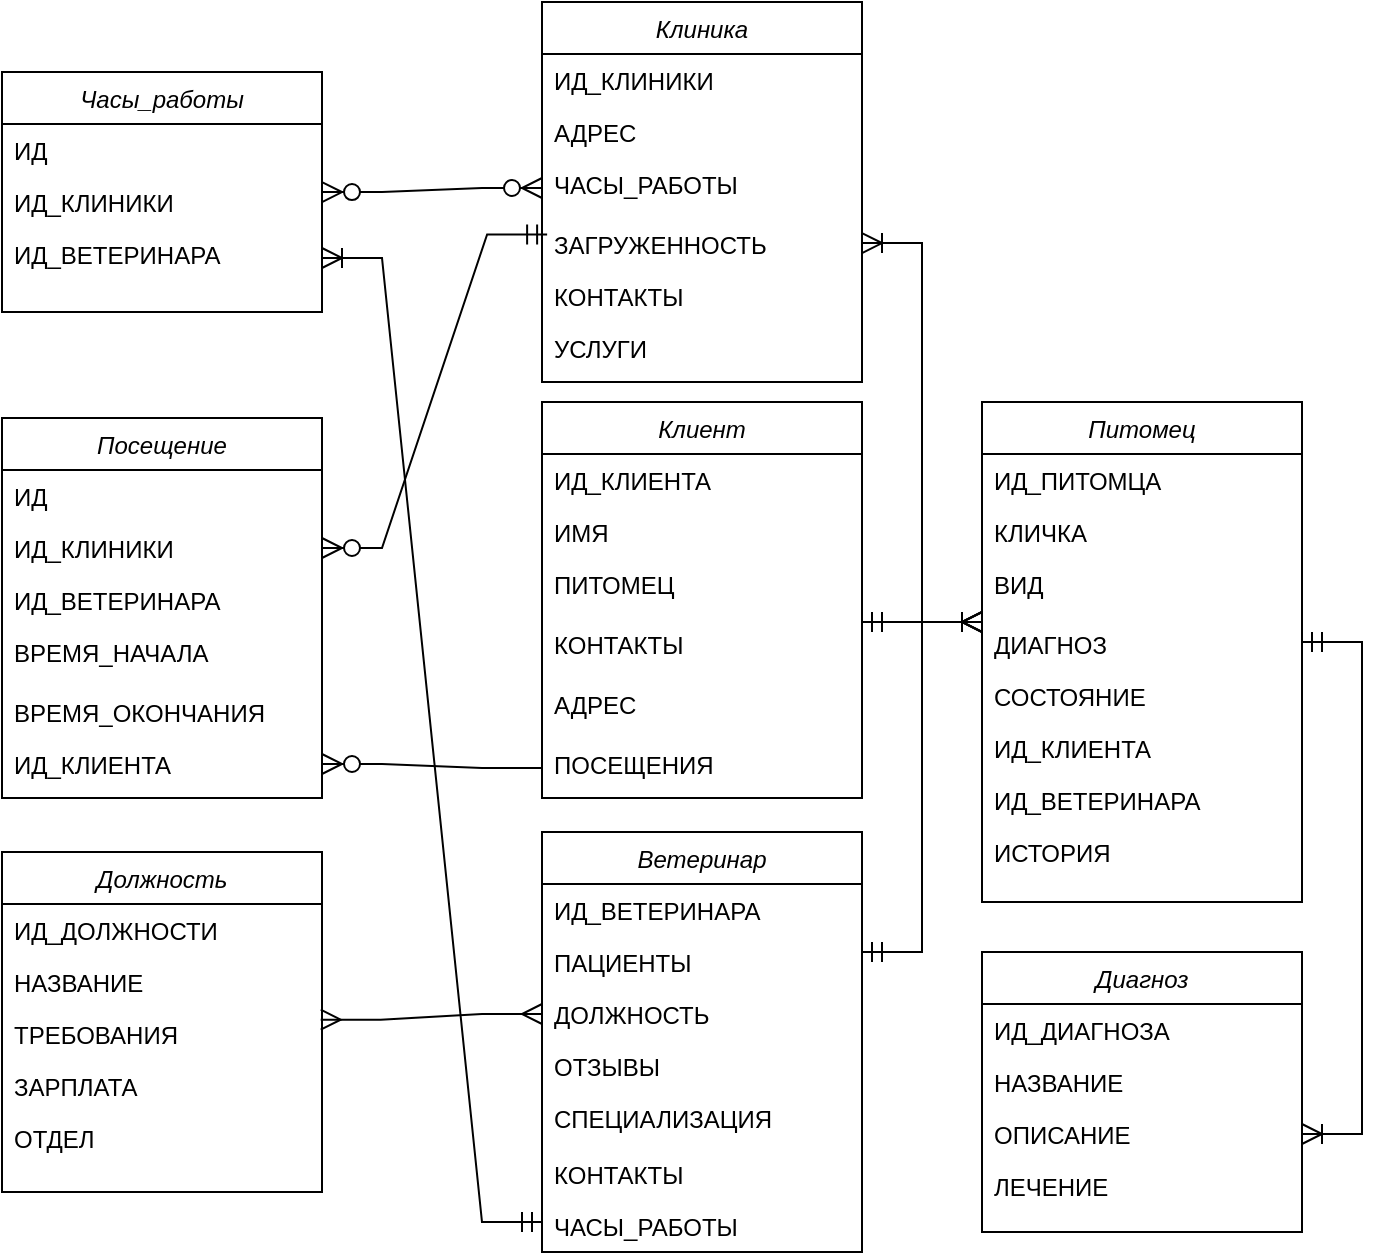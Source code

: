 <mxfile version="26.0.16">
  <diagram id="C5RBs43oDa-KdzZeNtuy" name="Page-1">
    <mxGraphModel dx="2561" dy="946" grid="1" gridSize="10" guides="1" tooltips="1" connect="1" arrows="1" fold="1" page="1" pageScale="1" pageWidth="827" pageHeight="1169" math="0" shadow="0">
      <root>
        <mxCell id="WIyWlLk6GJQsqaUBKTNV-0" />
        <mxCell id="WIyWlLk6GJQsqaUBKTNV-1" parent="WIyWlLk6GJQsqaUBKTNV-0" />
        <mxCell id="zkfFHV4jXpPFQw0GAbJ--0" value="Клиника" style="swimlane;fontStyle=2;align=center;verticalAlign=top;childLayout=stackLayout;horizontal=1;startSize=26;horizontalStack=0;resizeParent=1;resizeLast=0;collapsible=1;marginBottom=0;rounded=0;shadow=0;strokeWidth=1;" parent="WIyWlLk6GJQsqaUBKTNV-1" vertex="1">
          <mxGeometry x="-70" y="160" width="160" height="190" as="geometry">
            <mxRectangle x="230" y="140" width="160" height="26" as="alternateBounds" />
          </mxGeometry>
        </mxCell>
        <mxCell id="zkfFHV4jXpPFQw0GAbJ--1" value="ИД_КЛИНИКИ" style="text;align=left;verticalAlign=top;spacingLeft=4;spacingRight=4;overflow=hidden;rotatable=0;points=[[0,0.5],[1,0.5]];portConstraint=eastwest;" parent="zkfFHV4jXpPFQw0GAbJ--0" vertex="1">
          <mxGeometry y="26" width="160" height="26" as="geometry" />
        </mxCell>
        <mxCell id="zkfFHV4jXpPFQw0GAbJ--2" value="АДРЕС" style="text;align=left;verticalAlign=top;spacingLeft=4;spacingRight=4;overflow=hidden;rotatable=0;points=[[0,0.5],[1,0.5]];portConstraint=eastwest;rounded=0;shadow=0;html=0;" parent="zkfFHV4jXpPFQw0GAbJ--0" vertex="1">
          <mxGeometry y="52" width="160" height="26" as="geometry" />
        </mxCell>
        <mxCell id="h0TEYl3ckFgXxzOKAU45-4" value="ЧАСЫ_РАБОТЫ" style="text;align=left;verticalAlign=top;spacingLeft=4;spacingRight=4;overflow=hidden;rotatable=0;points=[[0,0.5],[1,0.5]];portConstraint=eastwest;rounded=0;shadow=0;html=0;" vertex="1" parent="zkfFHV4jXpPFQw0GAbJ--0">
          <mxGeometry y="78" width="160" height="30" as="geometry" />
        </mxCell>
        <mxCell id="h0TEYl3ckFgXxzOKAU45-5" value="ЗАГРУЖЕННОСТЬ" style="text;align=left;verticalAlign=top;spacingLeft=4;spacingRight=4;overflow=hidden;rotatable=0;points=[[0,0.5],[1,0.5]];portConstraint=eastwest;rounded=0;shadow=0;html=0;" vertex="1" parent="zkfFHV4jXpPFQw0GAbJ--0">
          <mxGeometry y="108" width="160" height="26" as="geometry" />
        </mxCell>
        <mxCell id="h0TEYl3ckFgXxzOKAU45-17" value="КОНТАКТЫ" style="text;align=left;verticalAlign=top;spacingLeft=4;spacingRight=4;overflow=hidden;rotatable=0;points=[[0,0.5],[1,0.5]];portConstraint=eastwest;rounded=0;shadow=0;html=0;" vertex="1" parent="zkfFHV4jXpPFQw0GAbJ--0">
          <mxGeometry y="134" width="160" height="26" as="geometry" />
        </mxCell>
        <mxCell id="h0TEYl3ckFgXxzOKAU45-18" value="УСЛУГИ" style="text;align=left;verticalAlign=top;spacingLeft=4;spacingRight=4;overflow=hidden;rotatable=0;points=[[0,0.5],[1,0.5]];portConstraint=eastwest;rounded=0;shadow=0;html=0;" vertex="1" parent="zkfFHV4jXpPFQw0GAbJ--0">
          <mxGeometry y="160" width="160" height="26" as="geometry" />
        </mxCell>
        <mxCell id="h0TEYl3ckFgXxzOKAU45-6" value="Клиент" style="swimlane;fontStyle=2;align=center;verticalAlign=top;childLayout=stackLayout;horizontal=1;startSize=26;horizontalStack=0;resizeParent=1;resizeLast=0;collapsible=1;marginBottom=0;rounded=0;shadow=0;strokeWidth=1;" vertex="1" parent="WIyWlLk6GJQsqaUBKTNV-1">
          <mxGeometry x="-70" y="360" width="160" height="198" as="geometry">
            <mxRectangle x="230" y="140" width="160" height="26" as="alternateBounds" />
          </mxGeometry>
        </mxCell>
        <mxCell id="h0TEYl3ckFgXxzOKAU45-7" value="ИД_КЛИЕНТА" style="text;align=left;verticalAlign=top;spacingLeft=4;spacingRight=4;overflow=hidden;rotatable=0;points=[[0,0.5],[1,0.5]];portConstraint=eastwest;" vertex="1" parent="h0TEYl3ckFgXxzOKAU45-6">
          <mxGeometry y="26" width="160" height="26" as="geometry" />
        </mxCell>
        <mxCell id="h0TEYl3ckFgXxzOKAU45-8" value="ИМЯ" style="text;align=left;verticalAlign=top;spacingLeft=4;spacingRight=4;overflow=hidden;rotatable=0;points=[[0,0.5],[1,0.5]];portConstraint=eastwest;rounded=0;shadow=0;html=0;" vertex="1" parent="h0TEYl3ckFgXxzOKAU45-6">
          <mxGeometry y="52" width="160" height="26" as="geometry" />
        </mxCell>
        <mxCell id="h0TEYl3ckFgXxzOKAU45-9" value="ПИТОМЕЦ" style="text;align=left;verticalAlign=top;spacingLeft=4;spacingRight=4;overflow=hidden;rotatable=0;points=[[0,0.5],[1,0.5]];portConstraint=eastwest;rounded=0;shadow=0;html=0;" vertex="1" parent="h0TEYl3ckFgXxzOKAU45-6">
          <mxGeometry y="78" width="160" height="30" as="geometry" />
        </mxCell>
        <mxCell id="h0TEYl3ckFgXxzOKAU45-19" value="КОНТАКТЫ" style="text;align=left;verticalAlign=top;spacingLeft=4;spacingRight=4;overflow=hidden;rotatable=0;points=[[0,0.5],[1,0.5]];portConstraint=eastwest;rounded=0;shadow=0;html=0;" vertex="1" parent="h0TEYl3ckFgXxzOKAU45-6">
          <mxGeometry y="108" width="160" height="30" as="geometry" />
        </mxCell>
        <mxCell id="h0TEYl3ckFgXxzOKAU45-20" value="АДРЕС" style="text;align=left;verticalAlign=top;spacingLeft=4;spacingRight=4;overflow=hidden;rotatable=0;points=[[0,0.5],[1,0.5]];portConstraint=eastwest;rounded=0;shadow=0;html=0;" vertex="1" parent="h0TEYl3ckFgXxzOKAU45-6">
          <mxGeometry y="138" width="160" height="30" as="geometry" />
        </mxCell>
        <mxCell id="h0TEYl3ckFgXxzOKAU45-21" value="ПОСЕЩЕНИЯ" style="text;align=left;verticalAlign=top;spacingLeft=4;spacingRight=4;overflow=hidden;rotatable=0;points=[[0,0.5],[1,0.5]];portConstraint=eastwest;rounded=0;shadow=0;html=0;" vertex="1" parent="h0TEYl3ckFgXxzOKAU45-6">
          <mxGeometry y="168" width="160" height="30" as="geometry" />
        </mxCell>
        <mxCell id="h0TEYl3ckFgXxzOKAU45-12" value="Ветеринар" style="swimlane;fontStyle=2;align=center;verticalAlign=top;childLayout=stackLayout;horizontal=1;startSize=26;horizontalStack=0;resizeParent=1;resizeLast=0;collapsible=1;marginBottom=0;rounded=0;shadow=0;strokeWidth=1;" vertex="1" parent="WIyWlLk6GJQsqaUBKTNV-1">
          <mxGeometry x="-70" y="575" width="160" height="210" as="geometry">
            <mxRectangle x="230" y="140" width="160" height="26" as="alternateBounds" />
          </mxGeometry>
        </mxCell>
        <mxCell id="h0TEYl3ckFgXxzOKAU45-13" value="ИД_ВЕТЕРИНАРА" style="text;align=left;verticalAlign=top;spacingLeft=4;spacingRight=4;overflow=hidden;rotatable=0;points=[[0,0.5],[1,0.5]];portConstraint=eastwest;" vertex="1" parent="h0TEYl3ckFgXxzOKAU45-12">
          <mxGeometry y="26" width="160" height="26" as="geometry" />
        </mxCell>
        <mxCell id="h0TEYl3ckFgXxzOKAU45-14" value="ПАЦИЕНТЫ" style="text;align=left;verticalAlign=top;spacingLeft=4;spacingRight=4;overflow=hidden;rotatable=0;points=[[0,0.5],[1,0.5]];portConstraint=eastwest;rounded=0;shadow=0;html=0;" vertex="1" parent="h0TEYl3ckFgXxzOKAU45-12">
          <mxGeometry y="52" width="160" height="26" as="geometry" />
        </mxCell>
        <mxCell id="h0TEYl3ckFgXxzOKAU45-16" value="ДОЛЖНОСТЬ" style="text;align=left;verticalAlign=top;spacingLeft=4;spacingRight=4;overflow=hidden;rotatable=0;points=[[0,0.5],[1,0.5]];portConstraint=eastwest;rounded=0;shadow=0;html=0;" vertex="1" parent="h0TEYl3ckFgXxzOKAU45-12">
          <mxGeometry y="78" width="160" height="26" as="geometry" />
        </mxCell>
        <mxCell id="h0TEYl3ckFgXxzOKAU45-22" value="ОТЗЫВЫ" style="text;align=left;verticalAlign=top;spacingLeft=4;spacingRight=4;overflow=hidden;rotatable=0;points=[[0,0.5],[1,0.5]];portConstraint=eastwest;rounded=0;shadow=0;html=0;" vertex="1" parent="h0TEYl3ckFgXxzOKAU45-12">
          <mxGeometry y="104" width="160" height="26" as="geometry" />
        </mxCell>
        <mxCell id="h0TEYl3ckFgXxzOKAU45-23" value="СПЕЦИАЛИЗАЦИЯ" style="text;align=left;verticalAlign=top;spacingLeft=4;spacingRight=4;overflow=hidden;rotatable=0;points=[[0,0.5],[1,0.5]];portConstraint=eastwest;rounded=0;shadow=0;html=0;" vertex="1" parent="h0TEYl3ckFgXxzOKAU45-12">
          <mxGeometry y="130" width="160" height="28" as="geometry" />
        </mxCell>
        <mxCell id="h0TEYl3ckFgXxzOKAU45-24" value="КОНТАКТЫ" style="text;align=left;verticalAlign=top;spacingLeft=4;spacingRight=4;overflow=hidden;rotatable=0;points=[[0,0.5],[1,0.5]];portConstraint=eastwest;rounded=0;shadow=0;html=0;" vertex="1" parent="h0TEYl3ckFgXxzOKAU45-12">
          <mxGeometry y="158" width="160" height="26" as="geometry" />
        </mxCell>
        <mxCell id="h0TEYl3ckFgXxzOKAU45-15" value="ЧАСЫ_РАБОТЫ" style="text;align=left;verticalAlign=top;spacingLeft=4;spacingRight=4;overflow=hidden;rotatable=0;points=[[0,0.5],[1,0.5]];portConstraint=eastwest;rounded=0;shadow=0;html=0;" vertex="1" parent="h0TEYl3ckFgXxzOKAU45-12">
          <mxGeometry y="184" width="160" height="22" as="geometry" />
        </mxCell>
        <mxCell id="h0TEYl3ckFgXxzOKAU45-25" value="Питомец" style="swimlane;fontStyle=2;align=center;verticalAlign=top;childLayout=stackLayout;horizontal=1;startSize=26;horizontalStack=0;resizeParent=1;resizeLast=0;collapsible=1;marginBottom=0;rounded=0;shadow=0;strokeWidth=1;" vertex="1" parent="WIyWlLk6GJQsqaUBKTNV-1">
          <mxGeometry x="150" y="360" width="160" height="250" as="geometry">
            <mxRectangle x="230" y="140" width="160" height="26" as="alternateBounds" />
          </mxGeometry>
        </mxCell>
        <mxCell id="h0TEYl3ckFgXxzOKAU45-26" value="ИД_ПИТОМЦА" style="text;align=left;verticalAlign=top;spacingLeft=4;spacingRight=4;overflow=hidden;rotatable=0;points=[[0,0.5],[1,0.5]];portConstraint=eastwest;" vertex="1" parent="h0TEYl3ckFgXxzOKAU45-25">
          <mxGeometry y="26" width="160" height="26" as="geometry" />
        </mxCell>
        <mxCell id="h0TEYl3ckFgXxzOKAU45-27" value="КЛИЧКА" style="text;align=left;verticalAlign=top;spacingLeft=4;spacingRight=4;overflow=hidden;rotatable=0;points=[[0,0.5],[1,0.5]];portConstraint=eastwest;rounded=0;shadow=0;html=0;" vertex="1" parent="h0TEYl3ckFgXxzOKAU45-25">
          <mxGeometry y="52" width="160" height="26" as="geometry" />
        </mxCell>
        <mxCell id="h0TEYl3ckFgXxzOKAU45-28" value="ВИД" style="text;align=left;verticalAlign=top;spacingLeft=4;spacingRight=4;overflow=hidden;rotatable=0;points=[[0,0.5],[1,0.5]];portConstraint=eastwest;rounded=0;shadow=0;html=0;" vertex="1" parent="h0TEYl3ckFgXxzOKAU45-25">
          <mxGeometry y="78" width="160" height="30" as="geometry" />
        </mxCell>
        <mxCell id="h0TEYl3ckFgXxzOKAU45-29" value="ДИАГНОЗ" style="text;align=left;verticalAlign=top;spacingLeft=4;spacingRight=4;overflow=hidden;rotatable=0;points=[[0,0.5],[1,0.5]];portConstraint=eastwest;rounded=0;shadow=0;html=0;" vertex="1" parent="h0TEYl3ckFgXxzOKAU45-25">
          <mxGeometry y="108" width="160" height="26" as="geometry" />
        </mxCell>
        <mxCell id="h0TEYl3ckFgXxzOKAU45-30" value="СОСТОЯНИЕ" style="text;align=left;verticalAlign=top;spacingLeft=4;spacingRight=4;overflow=hidden;rotatable=0;points=[[0,0.5],[1,0.5]];portConstraint=eastwest;rounded=0;shadow=0;html=0;" vertex="1" parent="h0TEYl3ckFgXxzOKAU45-25">
          <mxGeometry y="134" width="160" height="26" as="geometry" />
        </mxCell>
        <mxCell id="h0TEYl3ckFgXxzOKAU45-31" value="ИД_КЛИЕНТА" style="text;align=left;verticalAlign=top;spacingLeft=4;spacingRight=4;overflow=hidden;rotatable=0;points=[[0,0.5],[1,0.5]];portConstraint=eastwest;rounded=0;shadow=0;html=0;" vertex="1" parent="h0TEYl3ckFgXxzOKAU45-25">
          <mxGeometry y="160" width="160" height="26" as="geometry" />
        </mxCell>
        <mxCell id="h0TEYl3ckFgXxzOKAU45-47" value="ИД_ВЕТЕРИНАРА" style="text;align=left;verticalAlign=top;spacingLeft=4;spacingRight=4;overflow=hidden;rotatable=0;points=[[0,0.5],[1,0.5]];portConstraint=eastwest;" vertex="1" parent="h0TEYl3ckFgXxzOKAU45-25">
          <mxGeometry y="186" width="160" height="26" as="geometry" />
        </mxCell>
        <mxCell id="h0TEYl3ckFgXxzOKAU45-77" value="ИСТОРИЯ" style="text;align=left;verticalAlign=top;spacingLeft=4;spacingRight=4;overflow=hidden;rotatable=0;points=[[0,0.5],[1,0.5]];portConstraint=eastwest;" vertex="1" parent="h0TEYl3ckFgXxzOKAU45-25">
          <mxGeometry y="212" width="160" height="26" as="geometry" />
        </mxCell>
        <mxCell id="h0TEYl3ckFgXxzOKAU45-32" value="Часы_работы" style="swimlane;fontStyle=2;align=center;verticalAlign=top;childLayout=stackLayout;horizontal=1;startSize=26;horizontalStack=0;resizeParent=1;resizeLast=0;collapsible=1;marginBottom=0;rounded=0;shadow=0;strokeWidth=1;" vertex="1" parent="WIyWlLk6GJQsqaUBKTNV-1">
          <mxGeometry x="-340" y="195" width="160" height="120" as="geometry">
            <mxRectangle x="230" y="140" width="160" height="26" as="alternateBounds" />
          </mxGeometry>
        </mxCell>
        <mxCell id="h0TEYl3ckFgXxzOKAU45-33" value="ИД" style="text;align=left;verticalAlign=top;spacingLeft=4;spacingRight=4;overflow=hidden;rotatable=0;points=[[0,0.5],[1,0.5]];portConstraint=eastwest;" vertex="1" parent="h0TEYl3ckFgXxzOKAU45-32">
          <mxGeometry y="26" width="160" height="26" as="geometry" />
        </mxCell>
        <mxCell id="h0TEYl3ckFgXxzOKAU45-36" value="ИД_КЛИНИКИ" style="text;align=left;verticalAlign=top;spacingLeft=4;spacingRight=4;overflow=hidden;rotatable=0;points=[[0,0.5],[1,0.5]];portConstraint=eastwest;rounded=0;shadow=0;html=0;" vertex="1" parent="h0TEYl3ckFgXxzOKAU45-32">
          <mxGeometry y="52" width="160" height="26" as="geometry" />
        </mxCell>
        <mxCell id="h0TEYl3ckFgXxzOKAU45-35" value="ИД_ВЕТЕРИНАРА" style="text;align=left;verticalAlign=top;spacingLeft=4;spacingRight=4;overflow=hidden;rotatable=0;points=[[0,0.5],[1,0.5]];portConstraint=eastwest;rounded=0;shadow=0;html=0;" vertex="1" parent="h0TEYl3ckFgXxzOKAU45-32">
          <mxGeometry y="78" width="160" height="30" as="geometry" />
        </mxCell>
        <mxCell id="h0TEYl3ckFgXxzOKAU45-39" value="Посещение" style="swimlane;fontStyle=2;align=center;verticalAlign=top;childLayout=stackLayout;horizontal=1;startSize=26;horizontalStack=0;resizeParent=1;resizeLast=0;collapsible=1;marginBottom=0;rounded=0;shadow=0;strokeWidth=1;" vertex="1" parent="WIyWlLk6GJQsqaUBKTNV-1">
          <mxGeometry x="-340" y="368" width="160" height="190" as="geometry">
            <mxRectangle x="230" y="140" width="160" height="26" as="alternateBounds" />
          </mxGeometry>
        </mxCell>
        <mxCell id="h0TEYl3ckFgXxzOKAU45-40" value="ИД" style="text;align=left;verticalAlign=top;spacingLeft=4;spacingRight=4;overflow=hidden;rotatable=0;points=[[0,0.5],[1,0.5]];portConstraint=eastwest;" vertex="1" parent="h0TEYl3ckFgXxzOKAU45-39">
          <mxGeometry y="26" width="160" height="26" as="geometry" />
        </mxCell>
        <mxCell id="h0TEYl3ckFgXxzOKAU45-41" value="ИД_КЛИНИКИ" style="text;align=left;verticalAlign=top;spacingLeft=4;spacingRight=4;overflow=hidden;rotatable=0;points=[[0,0.5],[1,0.5]];portConstraint=eastwest;rounded=0;shadow=0;html=0;" vertex="1" parent="h0TEYl3ckFgXxzOKAU45-39">
          <mxGeometry y="52" width="160" height="26" as="geometry" />
        </mxCell>
        <mxCell id="h0TEYl3ckFgXxzOKAU45-45" value="ИД_ВЕТЕРИНАРА" style="text;align=left;verticalAlign=top;spacingLeft=4;spacingRight=4;overflow=hidden;rotatable=0;points=[[0,0.5],[1,0.5]];portConstraint=eastwest;rounded=0;shadow=0;html=0;" vertex="1" parent="h0TEYl3ckFgXxzOKAU45-39">
          <mxGeometry y="78" width="160" height="26" as="geometry" />
        </mxCell>
        <mxCell id="h0TEYl3ckFgXxzOKAU45-42" value="ВРЕМЯ_НАЧАЛА" style="text;align=left;verticalAlign=top;spacingLeft=4;spacingRight=4;overflow=hidden;rotatable=0;points=[[0,0.5],[1,0.5]];portConstraint=eastwest;rounded=0;shadow=0;html=0;" vertex="1" parent="h0TEYl3ckFgXxzOKAU45-39">
          <mxGeometry y="104" width="160" height="30" as="geometry" />
        </mxCell>
        <mxCell id="h0TEYl3ckFgXxzOKAU45-43" value="ВРЕМЯ_ОКОНЧАНИЯ" style="text;align=left;verticalAlign=top;spacingLeft=4;spacingRight=4;overflow=hidden;rotatable=0;points=[[0,0.5],[1,0.5]];portConstraint=eastwest;rounded=0;shadow=0;html=0;" vertex="1" parent="h0TEYl3ckFgXxzOKAU45-39">
          <mxGeometry y="134" width="160" height="26" as="geometry" />
        </mxCell>
        <mxCell id="h0TEYl3ckFgXxzOKAU45-44" value="ИД_КЛИЕНТА" style="text;align=left;verticalAlign=top;spacingLeft=4;spacingRight=4;overflow=hidden;rotatable=0;points=[[0,0.5],[1,0.5]];portConstraint=eastwest;rounded=0;shadow=0;html=0;" vertex="1" parent="h0TEYl3ckFgXxzOKAU45-39">
          <mxGeometry y="160" width="160" height="26" as="geometry" />
        </mxCell>
        <mxCell id="h0TEYl3ckFgXxzOKAU45-48" value="Диагноз" style="swimlane;fontStyle=2;align=center;verticalAlign=top;childLayout=stackLayout;horizontal=1;startSize=26;horizontalStack=0;resizeParent=1;resizeLast=0;collapsible=1;marginBottom=0;rounded=0;shadow=0;strokeWidth=1;" vertex="1" parent="WIyWlLk6GJQsqaUBKTNV-1">
          <mxGeometry x="150" y="635" width="160" height="140" as="geometry">
            <mxRectangle x="230" y="140" width="160" height="26" as="alternateBounds" />
          </mxGeometry>
        </mxCell>
        <mxCell id="h0TEYl3ckFgXxzOKAU45-49" value="ИД_ДИАГНОЗА" style="text;align=left;verticalAlign=top;spacingLeft=4;spacingRight=4;overflow=hidden;rotatable=0;points=[[0,0.5],[1,0.5]];portConstraint=eastwest;" vertex="1" parent="h0TEYl3ckFgXxzOKAU45-48">
          <mxGeometry y="26" width="160" height="26" as="geometry" />
        </mxCell>
        <mxCell id="h0TEYl3ckFgXxzOKAU45-52" value="НАЗВАНИЕ" style="text;align=left;verticalAlign=top;spacingLeft=4;spacingRight=4;overflow=hidden;rotatable=0;points=[[0,0.5],[1,0.5]];portConstraint=eastwest;rounded=0;shadow=0;html=0;" vertex="1" parent="h0TEYl3ckFgXxzOKAU45-48">
          <mxGeometry y="52" width="160" height="26" as="geometry" />
        </mxCell>
        <mxCell id="h0TEYl3ckFgXxzOKAU45-56" value="ОПИСАНИЕ" style="text;align=left;verticalAlign=top;spacingLeft=4;spacingRight=4;overflow=hidden;rotatable=0;points=[[0,0.5],[1,0.5]];portConstraint=eastwest;rounded=0;shadow=0;html=0;" vertex="1" parent="h0TEYl3ckFgXxzOKAU45-48">
          <mxGeometry y="78" width="160" height="26" as="geometry" />
        </mxCell>
        <mxCell id="h0TEYl3ckFgXxzOKAU45-57" value="ЛЕЧЕНИЕ" style="text;align=left;verticalAlign=top;spacingLeft=4;spacingRight=4;overflow=hidden;rotatable=0;points=[[0,0.5],[1,0.5]];portConstraint=eastwest;rounded=0;shadow=0;html=0;" vertex="1" parent="h0TEYl3ckFgXxzOKAU45-48">
          <mxGeometry y="104" width="160" height="26" as="geometry" />
        </mxCell>
        <mxCell id="h0TEYl3ckFgXxzOKAU45-58" value="Должность" style="swimlane;fontStyle=2;align=center;verticalAlign=top;childLayout=stackLayout;horizontal=1;startSize=26;horizontalStack=0;resizeParent=1;resizeLast=0;collapsible=1;marginBottom=0;rounded=0;shadow=0;strokeWidth=1;" vertex="1" parent="WIyWlLk6GJQsqaUBKTNV-1">
          <mxGeometry x="-340" y="585" width="160" height="170" as="geometry">
            <mxRectangle x="230" y="140" width="160" height="26" as="alternateBounds" />
          </mxGeometry>
        </mxCell>
        <mxCell id="h0TEYl3ckFgXxzOKAU45-59" value="ИД_ДОЛЖНОСТИ" style="text;align=left;verticalAlign=top;spacingLeft=4;spacingRight=4;overflow=hidden;rotatable=0;points=[[0,0.5],[1,0.5]];portConstraint=eastwest;" vertex="1" parent="h0TEYl3ckFgXxzOKAU45-58">
          <mxGeometry y="26" width="160" height="26" as="geometry" />
        </mxCell>
        <mxCell id="h0TEYl3ckFgXxzOKAU45-60" value="НАЗВАНИЕ" style="text;align=left;verticalAlign=top;spacingLeft=4;spacingRight=4;overflow=hidden;rotatable=0;points=[[0,0.5],[1,0.5]];portConstraint=eastwest;rounded=0;shadow=0;html=0;" vertex="1" parent="h0TEYl3ckFgXxzOKAU45-58">
          <mxGeometry y="52" width="160" height="26" as="geometry" />
        </mxCell>
        <mxCell id="h0TEYl3ckFgXxzOKAU45-61" value="ТРЕБОВАНИЯ" style="text;align=left;verticalAlign=top;spacingLeft=4;spacingRight=4;overflow=hidden;rotatable=0;points=[[0,0.5],[1,0.5]];portConstraint=eastwest;rounded=0;shadow=0;html=0;" vertex="1" parent="h0TEYl3ckFgXxzOKAU45-58">
          <mxGeometry y="78" width="160" height="26" as="geometry" />
        </mxCell>
        <mxCell id="h0TEYl3ckFgXxzOKAU45-62" value="ЗАРПЛАТА" style="text;align=left;verticalAlign=top;spacingLeft=4;spacingRight=4;overflow=hidden;rotatable=0;points=[[0,0.5],[1,0.5]];portConstraint=eastwest;rounded=0;shadow=0;html=0;" vertex="1" parent="h0TEYl3ckFgXxzOKAU45-58">
          <mxGeometry y="104" width="160" height="26" as="geometry" />
        </mxCell>
        <mxCell id="h0TEYl3ckFgXxzOKAU45-63" value="ОТДЕЛ" style="text;align=left;verticalAlign=top;spacingLeft=4;spacingRight=4;overflow=hidden;rotatable=0;points=[[0,0.5],[1,0.5]];portConstraint=eastwest;rounded=0;shadow=0;html=0;" vertex="1" parent="h0TEYl3ckFgXxzOKAU45-58">
          <mxGeometry y="130" width="160" height="26" as="geometry" />
        </mxCell>
        <mxCell id="h0TEYl3ckFgXxzOKAU45-73" value="" style="edgeStyle=entityRelationEdgeStyle;fontSize=12;html=1;endArrow=ERmany;startArrow=ERmany;rounded=0;startSize=8;endSize=8;curved=0;entryX=0;entryY=0.5;entryDx=0;entryDy=0;exitX=0.996;exitY=0.225;exitDx=0;exitDy=0;exitPerimeter=0;" edge="1" parent="WIyWlLk6GJQsqaUBKTNV-1" source="h0TEYl3ckFgXxzOKAU45-61" target="h0TEYl3ckFgXxzOKAU45-16">
          <mxGeometry width="100" height="100" relative="1" as="geometry">
            <mxPoint x="-180" y="672.21" as="sourcePoint" />
            <mxPoint x="-90" y="688" as="targetPoint" />
          </mxGeometry>
        </mxCell>
        <mxCell id="h0TEYl3ckFgXxzOKAU45-76" value="" style="edgeStyle=entityRelationEdgeStyle;fontSize=12;html=1;endArrow=ERoneToMany;startArrow=ERmandOne;rounded=0;startSize=8;endSize=8;curved=0;entryX=0;entryY=0.077;entryDx=0;entryDy=0;entryPerimeter=0;" edge="1" parent="WIyWlLk6GJQsqaUBKTNV-1" target="h0TEYl3ckFgXxzOKAU45-29">
          <mxGeometry width="100" height="100" relative="1" as="geometry">
            <mxPoint x="90" y="470" as="sourcePoint" />
            <mxPoint x="190" y="370" as="targetPoint" />
            <Array as="points">
              <mxPoint x="140" y="420" />
            </Array>
          </mxGeometry>
        </mxCell>
        <mxCell id="h0TEYl3ckFgXxzOKAU45-78" value="" style="edgeStyle=entityRelationEdgeStyle;fontSize=12;html=1;endArrow=ERoneToMany;startArrow=ERmandOne;rounded=0;startSize=8;endSize=8;curved=0;exitX=1.002;exitY=0.111;exitDx=0;exitDy=0;exitPerimeter=0;entryX=1;entryY=0.5;entryDx=0;entryDy=0;" edge="1" parent="WIyWlLk6GJQsqaUBKTNV-1" target="h0TEYl3ckFgXxzOKAU45-56">
          <mxGeometry width="100" height="100" relative="1" as="geometry">
            <mxPoint x="310.0" y="479.996" as="sourcePoint" />
            <mxPoint x="429.68" y="726.11" as="targetPoint" />
            <Array as="points">
              <mxPoint x="337.68" y="549.11" />
            </Array>
          </mxGeometry>
        </mxCell>
        <mxCell id="h0TEYl3ckFgXxzOKAU45-79" value="" style="edgeStyle=entityRelationEdgeStyle;fontSize=12;html=1;endArrow=ERoneToMany;startArrow=ERmandOne;rounded=0;startSize=8;endSize=8;curved=0;" edge="1" parent="WIyWlLk6GJQsqaUBKTNV-1">
          <mxGeometry width="100" height="100" relative="1" as="geometry">
            <mxPoint x="90" y="635" as="sourcePoint" />
            <mxPoint x="150" y="470" as="targetPoint" />
          </mxGeometry>
        </mxCell>
        <mxCell id="h0TEYl3ckFgXxzOKAU45-80" value="" style="edgeStyle=entityRelationEdgeStyle;fontSize=12;html=1;endArrow=ERoneToMany;startArrow=ERoneToMany;rounded=0;startSize=8;endSize=8;curved=0;exitX=1.004;exitY=0.098;exitDx=0;exitDy=0;exitPerimeter=0;" edge="1" parent="WIyWlLk6GJQsqaUBKTNV-1">
          <mxGeometry width="100" height="100" relative="1" as="geometry">
            <mxPoint x="90.0" y="280.548" as="sourcePoint" />
            <mxPoint x="150" y="470" as="targetPoint" />
            <Array as="points">
              <mxPoint x="129.36" y="470" />
            </Array>
          </mxGeometry>
        </mxCell>
        <mxCell id="h0TEYl3ckFgXxzOKAU45-82" value="" style="edgeStyle=entityRelationEdgeStyle;fontSize=12;html=1;endArrow=ERzeroToMany;endFill=1;rounded=0;startSize=8;endSize=8;curved=0;entryX=1;entryY=0.5;entryDx=0;entryDy=0;exitX=0;exitY=0.5;exitDx=0;exitDy=0;" edge="1" parent="WIyWlLk6GJQsqaUBKTNV-1" source="h0TEYl3ckFgXxzOKAU45-21" target="h0TEYl3ckFgXxzOKAU45-44">
          <mxGeometry width="100" height="100" relative="1" as="geometry">
            <mxPoint x="-190" y="597" as="sourcePoint" />
            <mxPoint x="-90.0" y="500" as="targetPoint" />
            <Array as="points">
              <mxPoint x="-110" y="490" />
            </Array>
          </mxGeometry>
        </mxCell>
        <mxCell id="h0TEYl3ckFgXxzOKAU45-83" value="" style="edgeStyle=entityRelationEdgeStyle;fontSize=12;html=1;endArrow=ERzeroToMany;startArrow=ERmandOne;rounded=0;startSize=8;endSize=8;curved=0;entryX=1;entryY=0.5;entryDx=0;entryDy=0;exitX=0.016;exitY=0.316;exitDx=0;exitDy=0;exitPerimeter=0;" edge="1" parent="WIyWlLk6GJQsqaUBKTNV-1" source="h0TEYl3ckFgXxzOKAU45-5" target="h0TEYl3ckFgXxzOKAU45-41">
          <mxGeometry width="100" height="100" relative="1" as="geometry">
            <mxPoint x="-80" y="280" as="sourcePoint" />
            <mxPoint x="230" y="440" as="targetPoint" />
          </mxGeometry>
        </mxCell>
        <mxCell id="h0TEYl3ckFgXxzOKAU45-81" value="" style="edgeStyle=entityRelationEdgeStyle;fontSize=12;html=1;endArrow=ERzeroToMany;endFill=1;startArrow=ERzeroToMany;rounded=0;startSize=8;endSize=8;curved=0;exitX=1;exitY=0.308;exitDx=0;exitDy=0;exitPerimeter=0;" edge="1" parent="WIyWlLk6GJQsqaUBKTNV-1" source="h0TEYl3ckFgXxzOKAU45-36" target="h0TEYl3ckFgXxzOKAU45-4">
          <mxGeometry width="100" height="100" relative="1" as="geometry">
            <mxPoint x="-130" y="312" as="sourcePoint" />
            <mxPoint x="-30" y="212" as="targetPoint" />
            <Array as="points">
              <mxPoint x="-200" y="240" />
            </Array>
          </mxGeometry>
        </mxCell>
        <mxCell id="h0TEYl3ckFgXxzOKAU45-85" value="" style="edgeStyle=entityRelationEdgeStyle;fontSize=12;html=1;endArrow=ERoneToMany;startArrow=ERmandOne;rounded=0;startSize=8;endSize=8;curved=0;entryX=1;entryY=0.5;entryDx=0;entryDy=0;exitX=0;exitY=0.5;exitDx=0;exitDy=0;" edge="1" parent="WIyWlLk6GJQsqaUBKTNV-1" source="h0TEYl3ckFgXxzOKAU45-15" target="h0TEYl3ckFgXxzOKAU45-35">
          <mxGeometry width="100" height="100" relative="1" as="geometry">
            <mxPoint x="-170" y="645.5" as="sourcePoint" />
            <mxPoint x="-110" y="280.5" as="targetPoint" />
            <Array as="points">
              <mxPoint x="-10.08" y="711.5" />
              <mxPoint x="390" y="651.51" />
              <mxPoint x="130" y="570.5" />
              <mxPoint x="-140" y="690.5" />
              <mxPoint x="-170" y="541.51" />
              <mxPoint x="-120" y="590.5" />
            </Array>
          </mxGeometry>
        </mxCell>
      </root>
    </mxGraphModel>
  </diagram>
</mxfile>

